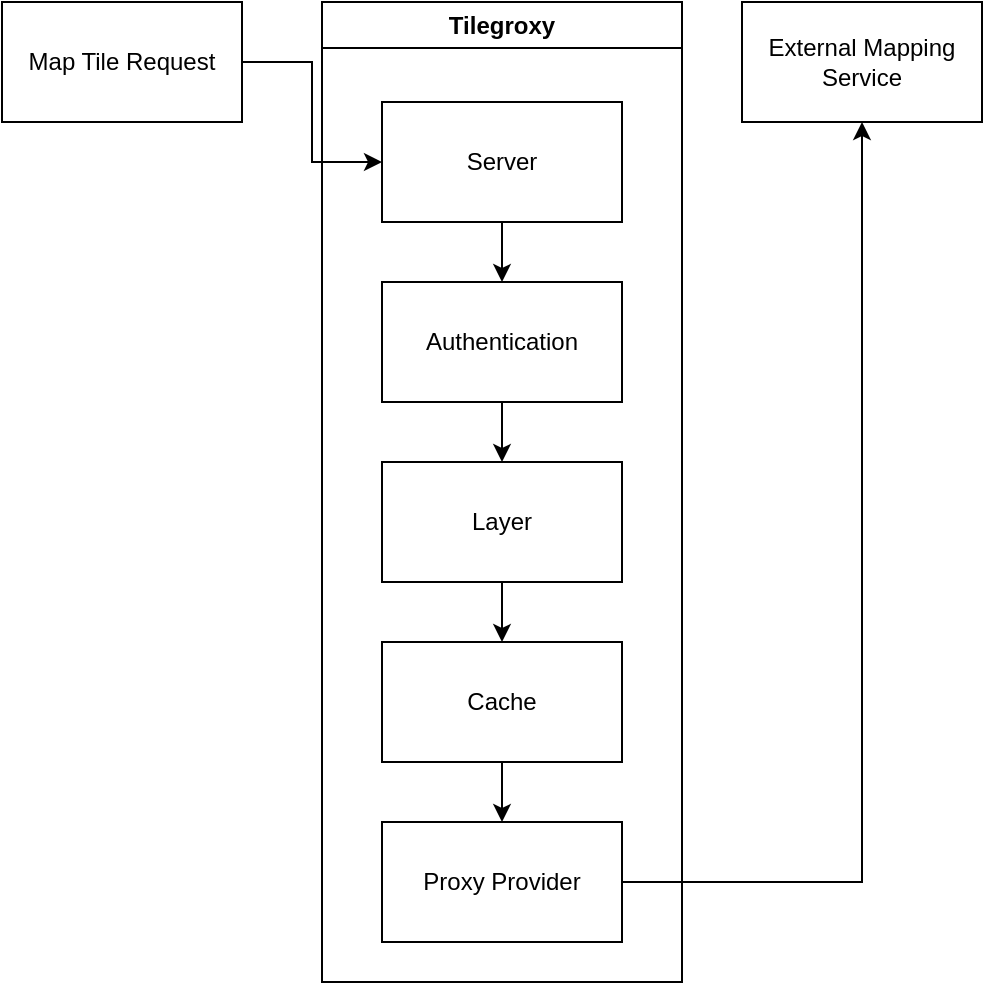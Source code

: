 <mxfile version="24.7.7" pages="2">
  <diagram name="General Flow" id="s-SkuHPXCR2lLaIH8bHR">
    <mxGraphModel dx="1434" dy="764" grid="1" gridSize="10" guides="1" tooltips="1" connect="1" arrows="1" fold="1" page="1" pageScale="1" pageWidth="850" pageHeight="1100" math="0" shadow="0">
      <root>
        <mxCell id="0" />
        <mxCell id="1" parent="0" />
        <mxCell id="zSgqPDX4x2_OcQ5rrOnz-3" value="" style="edgeStyle=orthogonalEdgeStyle;rounded=0;orthogonalLoop=1;jettySize=auto;html=1;entryX=0;entryY=0.5;entryDx=0;entryDy=0;" edge="1" parent="1" source="zSgqPDX4x2_OcQ5rrOnz-1" target="zSgqPDX4x2_OcQ5rrOnz-2">
          <mxGeometry relative="1" as="geometry" />
        </mxCell>
        <mxCell id="zSgqPDX4x2_OcQ5rrOnz-1" value="Map Tile Request" style="rounded=0;whiteSpace=wrap;html=1;" vertex="1" parent="1">
          <mxGeometry x="130" y="135" width="120" height="60" as="geometry" />
        </mxCell>
        <mxCell id="zSgqPDX4x2_OcQ5rrOnz-4" value="Tilegroxy" style="swimlane;whiteSpace=wrap;html=1;" vertex="1" parent="1">
          <mxGeometry x="290" y="135" width="180" height="490" as="geometry">
            <mxRectangle x="290" y="150" width="90" height="30" as="alternateBounds" />
          </mxGeometry>
        </mxCell>
        <mxCell id="zSgqPDX4x2_OcQ5rrOnz-8" value="" style="edgeStyle=orthogonalEdgeStyle;rounded=0;orthogonalLoop=1;jettySize=auto;html=1;" edge="1" parent="zSgqPDX4x2_OcQ5rrOnz-4" source="zSgqPDX4x2_OcQ5rrOnz-5" target="zSgqPDX4x2_OcQ5rrOnz-7">
          <mxGeometry relative="1" as="geometry" />
        </mxCell>
        <mxCell id="zSgqPDX4x2_OcQ5rrOnz-5" value="Authentication" style="rounded=0;whiteSpace=wrap;html=1;" vertex="1" parent="zSgqPDX4x2_OcQ5rrOnz-4">
          <mxGeometry x="30" y="140" width="120" height="60" as="geometry" />
        </mxCell>
        <mxCell id="zSgqPDX4x2_OcQ5rrOnz-10" value="" style="edgeStyle=orthogonalEdgeStyle;rounded=0;orthogonalLoop=1;jettySize=auto;html=1;" edge="1" parent="zSgqPDX4x2_OcQ5rrOnz-4" source="zSgqPDX4x2_OcQ5rrOnz-7" target="zSgqPDX4x2_OcQ5rrOnz-9">
          <mxGeometry relative="1" as="geometry" />
        </mxCell>
        <mxCell id="zSgqPDX4x2_OcQ5rrOnz-7" value="Layer" style="whiteSpace=wrap;html=1;rounded=0;" vertex="1" parent="zSgqPDX4x2_OcQ5rrOnz-4">
          <mxGeometry x="30" y="230" width="120" height="60" as="geometry" />
        </mxCell>
        <mxCell id="zSgqPDX4x2_OcQ5rrOnz-19" value="" style="edgeStyle=orthogonalEdgeStyle;rounded=0;orthogonalLoop=1;jettySize=auto;html=1;" edge="1" parent="zSgqPDX4x2_OcQ5rrOnz-4" source="zSgqPDX4x2_OcQ5rrOnz-9" target="zSgqPDX4x2_OcQ5rrOnz-18">
          <mxGeometry relative="1" as="geometry" />
        </mxCell>
        <mxCell id="zSgqPDX4x2_OcQ5rrOnz-9" value="Cache" style="whiteSpace=wrap;html=1;rounded=0;" vertex="1" parent="zSgqPDX4x2_OcQ5rrOnz-4">
          <mxGeometry x="30" y="320" width="120" height="60" as="geometry" />
        </mxCell>
        <mxCell id="zSgqPDX4x2_OcQ5rrOnz-18" value="Proxy Provider" style="whiteSpace=wrap;html=1;rounded=0;" vertex="1" parent="zSgqPDX4x2_OcQ5rrOnz-4">
          <mxGeometry x="30" y="410" width="120" height="60" as="geometry" />
        </mxCell>
        <mxCell id="zSgqPDX4x2_OcQ5rrOnz-2" value="Server" style="rounded=0;whiteSpace=wrap;html=1;" vertex="1" parent="zSgqPDX4x2_OcQ5rrOnz-4">
          <mxGeometry x="30" y="50" width="120" height="60" as="geometry" />
        </mxCell>
        <mxCell id="zSgqPDX4x2_OcQ5rrOnz-6" value="" style="edgeStyle=orthogonalEdgeStyle;rounded=0;orthogonalLoop=1;jettySize=auto;html=1;" edge="1" parent="zSgqPDX4x2_OcQ5rrOnz-4" source="zSgqPDX4x2_OcQ5rrOnz-2" target="zSgqPDX4x2_OcQ5rrOnz-5">
          <mxGeometry relative="1" as="geometry" />
        </mxCell>
        <mxCell id="zSgqPDX4x2_OcQ5rrOnz-20" value="External Mapping Service" style="whiteSpace=wrap;html=1;rounded=0;" vertex="1" parent="1">
          <mxGeometry x="500" y="135" width="120" height="60" as="geometry" />
        </mxCell>
        <mxCell id="zSgqPDX4x2_OcQ5rrOnz-21" value="" style="edgeStyle=orthogonalEdgeStyle;rounded=0;orthogonalLoop=1;jettySize=auto;html=1;" edge="1" parent="1" source="zSgqPDX4x2_OcQ5rrOnz-18" target="zSgqPDX4x2_OcQ5rrOnz-20">
          <mxGeometry relative="1" as="geometry" />
        </mxCell>
      </root>
    </mxGraphModel>
  </diagram>
  <diagram id="iBrphIU-STdvzSzs0FWn" name="Blend Flow">
    <mxGraphModel dx="1434" dy="764" grid="1" gridSize="10" guides="1" tooltips="1" connect="1" arrows="1" fold="1" page="1" pageScale="1" pageWidth="850" pageHeight="1100" math="0" shadow="0">
      <root>
        <mxCell id="0" />
        <mxCell id="1" parent="0" />
        <mxCell id="nw9ySgtZhTNYE6ACW-R_-6" style="edgeStyle=orthogonalEdgeStyle;rounded=0;orthogonalLoop=1;jettySize=auto;html=1;exitX=1;exitY=0.5;exitDx=0;exitDy=0;entryX=0;entryY=0.5;entryDx=0;entryDy=0;" edge="1" parent="1" source="D2iTI2HeFNfHZrsA7-DA-1" target="D2iTI2HeFNfHZrsA7-DA-6">
          <mxGeometry relative="1" as="geometry" />
        </mxCell>
        <mxCell id="D2iTI2HeFNfHZrsA7-DA-1" value="Layer A" style="rounded=0;whiteSpace=wrap;html=1;" vertex="1" parent="1">
          <mxGeometry x="200" y="180" width="120" height="60" as="geometry" />
        </mxCell>
        <mxCell id="D2iTI2HeFNfHZrsA7-DA-8" value="" style="edgeStyle=orthogonalEdgeStyle;rounded=0;orthogonalLoop=1;jettySize=auto;html=1;entryX=0;entryY=0.5;entryDx=0;entryDy=0;" edge="1" parent="1" source="D2iTI2HeFNfHZrsA7-DA-6" target="D2iTI2HeFNfHZrsA7-DA-9">
          <mxGeometry relative="1" as="geometry">
            <mxPoint x="420" y="310" as="targetPoint" />
          </mxGeometry>
        </mxCell>
        <mxCell id="D2iTI2HeFNfHZrsA7-DA-6" value="Cache A" style="rounded=0;whiteSpace=wrap;html=1;" vertex="1" parent="1">
          <mxGeometry x="360" y="180" width="120" height="60" as="geometry" />
        </mxCell>
        <mxCell id="nw9ySgtZhTNYE6ACW-R_-8" style="edgeStyle=orthogonalEdgeStyle;rounded=0;orthogonalLoop=1;jettySize=auto;html=1;exitX=1;exitY=0.25;exitDx=0;exitDy=0;entryX=0;entryY=0.5;entryDx=0;entryDy=0;" edge="1" parent="1" source="D2iTI2HeFNfHZrsA7-DA-9" target="D2iTI2HeFNfHZrsA7-DA-10">
          <mxGeometry relative="1" as="geometry" />
        </mxCell>
        <mxCell id="nw9ySgtZhTNYE6ACW-R_-9" style="edgeStyle=orthogonalEdgeStyle;rounded=0;orthogonalLoop=1;jettySize=auto;html=1;entryX=0;entryY=0.5;entryDx=0;entryDy=0;exitX=1;exitY=0.75;exitDx=0;exitDy=0;" edge="1" parent="1" source="D2iTI2HeFNfHZrsA7-DA-9" target="nw9ySgtZhTNYE6ACW-R_-1">
          <mxGeometry relative="1" as="geometry" />
        </mxCell>
        <mxCell id="D2iTI2HeFNfHZrsA7-DA-9" value="Blend Provider" style="rounded=0;whiteSpace=wrap;html=1;" vertex="1" parent="1">
          <mxGeometry x="510" y="180" width="120" height="60" as="geometry" />
        </mxCell>
        <mxCell id="nw9ySgtZhTNYE6ACW-R_-10" style="edgeStyle=orthogonalEdgeStyle;rounded=0;orthogonalLoop=1;jettySize=auto;html=1;exitX=1;exitY=0.5;exitDx=0;exitDy=0;entryX=0;entryY=0.5;entryDx=0;entryDy=0;" edge="1" parent="1" source="D2iTI2HeFNfHZrsA7-DA-10" target="nw9ySgtZhTNYE6ACW-R_-3">
          <mxGeometry relative="1" as="geometry">
            <mxPoint x="160" y="410" as="targetPoint" />
            <Array as="points">
              <mxPoint x="820" y="180" />
              <mxPoint x="820" y="380" />
              <mxPoint x="180" y="380" />
              <mxPoint x="180" y="420" />
            </Array>
          </mxGeometry>
        </mxCell>
        <mxCell id="D2iTI2HeFNfHZrsA7-DA-10" value="Ref Provider 1" style="rounded=0;whiteSpace=wrap;html=1;" vertex="1" parent="1">
          <mxGeometry x="670" y="150" width="120" height="60" as="geometry" />
        </mxCell>
        <mxCell id="nw9ySgtZhTNYE6ACW-R_-11" style="edgeStyle=orthogonalEdgeStyle;rounded=0;orthogonalLoop=1;jettySize=auto;html=1;exitX=1;exitY=0.5;exitDx=0;exitDy=0;entryX=0;entryY=0.5;entryDx=0;entryDy=0;" edge="1" parent="1" source="nw9ySgtZhTNYE6ACW-R_-1" target="nw9ySgtZhTNYE6ACW-R_-2">
          <mxGeometry relative="1" as="geometry">
            <mxPoint x="790" y="230" as="sourcePoint" />
            <mxPoint x="200" y="390" as="targetPoint" />
            <Array as="points">
              <mxPoint x="800" y="260" />
              <mxPoint x="800" y="300" />
              <mxPoint x="180" y="300" />
              <mxPoint x="180" y="340" />
            </Array>
          </mxGeometry>
        </mxCell>
        <mxCell id="nw9ySgtZhTNYE6ACW-R_-1" value="Ref Provider 2" style="rounded=0;whiteSpace=wrap;html=1;" vertex="1" parent="1">
          <mxGeometry x="670" y="230" width="120" height="60" as="geometry" />
        </mxCell>
        <mxCell id="nw9ySgtZhTNYE6ACW-R_-14" style="edgeStyle=orthogonalEdgeStyle;rounded=0;orthogonalLoop=1;jettySize=auto;html=1;exitX=1;exitY=0.5;exitDx=0;exitDy=0;entryX=0;entryY=0.5;entryDx=0;entryDy=0;" edge="1" parent="1" source="nw9ySgtZhTNYE6ACW-R_-2" target="nw9ySgtZhTNYE6ACW-R_-12">
          <mxGeometry relative="1" as="geometry" />
        </mxCell>
        <mxCell id="nw9ySgtZhTNYE6ACW-R_-2" value="Layer B" style="rounded=0;whiteSpace=wrap;html=1;" vertex="1" parent="1">
          <mxGeometry x="200" y="310" width="120" height="60" as="geometry" />
        </mxCell>
        <mxCell id="nw9ySgtZhTNYE6ACW-R_-15" style="edgeStyle=orthogonalEdgeStyle;rounded=0;orthogonalLoop=1;jettySize=auto;html=1;exitX=1;exitY=0.5;exitDx=0;exitDy=0;entryX=0;entryY=0.5;entryDx=0;entryDy=0;" edge="1" parent="1" source="nw9ySgtZhTNYE6ACW-R_-3" target="nw9ySgtZhTNYE6ACW-R_-13">
          <mxGeometry relative="1" as="geometry" />
        </mxCell>
        <mxCell id="nw9ySgtZhTNYE6ACW-R_-3" value="Layer C" style="rounded=0;whiteSpace=wrap;html=1;" vertex="1" parent="1">
          <mxGeometry x="200" y="390" width="120" height="60" as="geometry" />
        </mxCell>
        <mxCell id="nw9ySgtZhTNYE6ACW-R_-5" style="edgeStyle=orthogonalEdgeStyle;rounded=0;orthogonalLoop=1;jettySize=auto;html=1;exitX=1;exitY=0.5;exitDx=0;exitDy=0;entryX=0;entryY=0.5;entryDx=0;entryDy=0;" edge="1" parent="1" source="nw9ySgtZhTNYE6ACW-R_-4" target="D2iTI2HeFNfHZrsA7-DA-1">
          <mxGeometry relative="1" as="geometry" />
        </mxCell>
        <mxCell id="nw9ySgtZhTNYE6ACW-R_-4" value="Request" style="rounded=0;whiteSpace=wrap;html=1;" vertex="1" parent="1">
          <mxGeometry x="40" y="180" width="120" height="60" as="geometry" />
        </mxCell>
        <mxCell id="nw9ySgtZhTNYE6ACW-R_-19" value="" style="edgeStyle=orthogonalEdgeStyle;rounded=0;orthogonalLoop=1;jettySize=auto;html=1;" edge="1" parent="1" source="nw9ySgtZhTNYE6ACW-R_-12" target="nw9ySgtZhTNYE6ACW-R_-18">
          <mxGeometry relative="1" as="geometry" />
        </mxCell>
        <mxCell id="nw9ySgtZhTNYE6ACW-R_-12" value="Cache B" style="rounded=0;whiteSpace=wrap;html=1;" vertex="1" parent="1">
          <mxGeometry x="360" y="310" width="120" height="60" as="geometry" />
        </mxCell>
        <mxCell id="nw9ySgtZhTNYE6ACW-R_-17" value="" style="edgeStyle=orthogonalEdgeStyle;rounded=0;orthogonalLoop=1;jettySize=auto;html=1;" edge="1" parent="1" source="nw9ySgtZhTNYE6ACW-R_-13" target="nw9ySgtZhTNYE6ACW-R_-16">
          <mxGeometry relative="1" as="geometry" />
        </mxCell>
        <mxCell id="nw9ySgtZhTNYE6ACW-R_-13" value="Cache C" style="rounded=0;whiteSpace=wrap;html=1;" vertex="1" parent="1">
          <mxGeometry x="360" y="390" width="120" height="60" as="geometry" />
        </mxCell>
        <mxCell id="nw9ySgtZhTNYE6ACW-R_-16" value="Static Provider" style="whiteSpace=wrap;html=1;rounded=0;" vertex="1" parent="1">
          <mxGeometry x="510" y="390" width="120" height="60" as="geometry" />
        </mxCell>
        <mxCell id="nw9ySgtZhTNYE6ACW-R_-18" value="Static Provider" style="whiteSpace=wrap;html=1;rounded=0;" vertex="1" parent="1">
          <mxGeometry x="510" y="310" width="120" height="60" as="geometry" />
        </mxCell>
      </root>
    </mxGraphModel>
  </diagram>
</mxfile>

